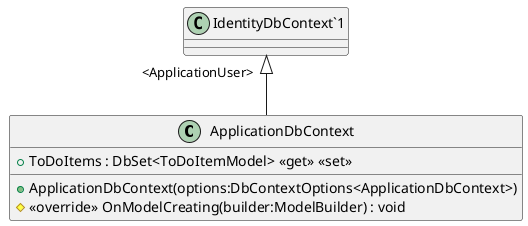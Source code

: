 @startuml
class ApplicationDbContext {
    + ApplicationDbContext(options:DbContextOptions<ApplicationDbContext>)
    + ToDoItems : DbSet<ToDoItemModel> <<get>> <<set>>
    # <<override>> OnModelCreating(builder:ModelBuilder) : void
}
"IdentityDbContext`1" "<ApplicationUser>" <|-- ApplicationDbContext
@enduml
